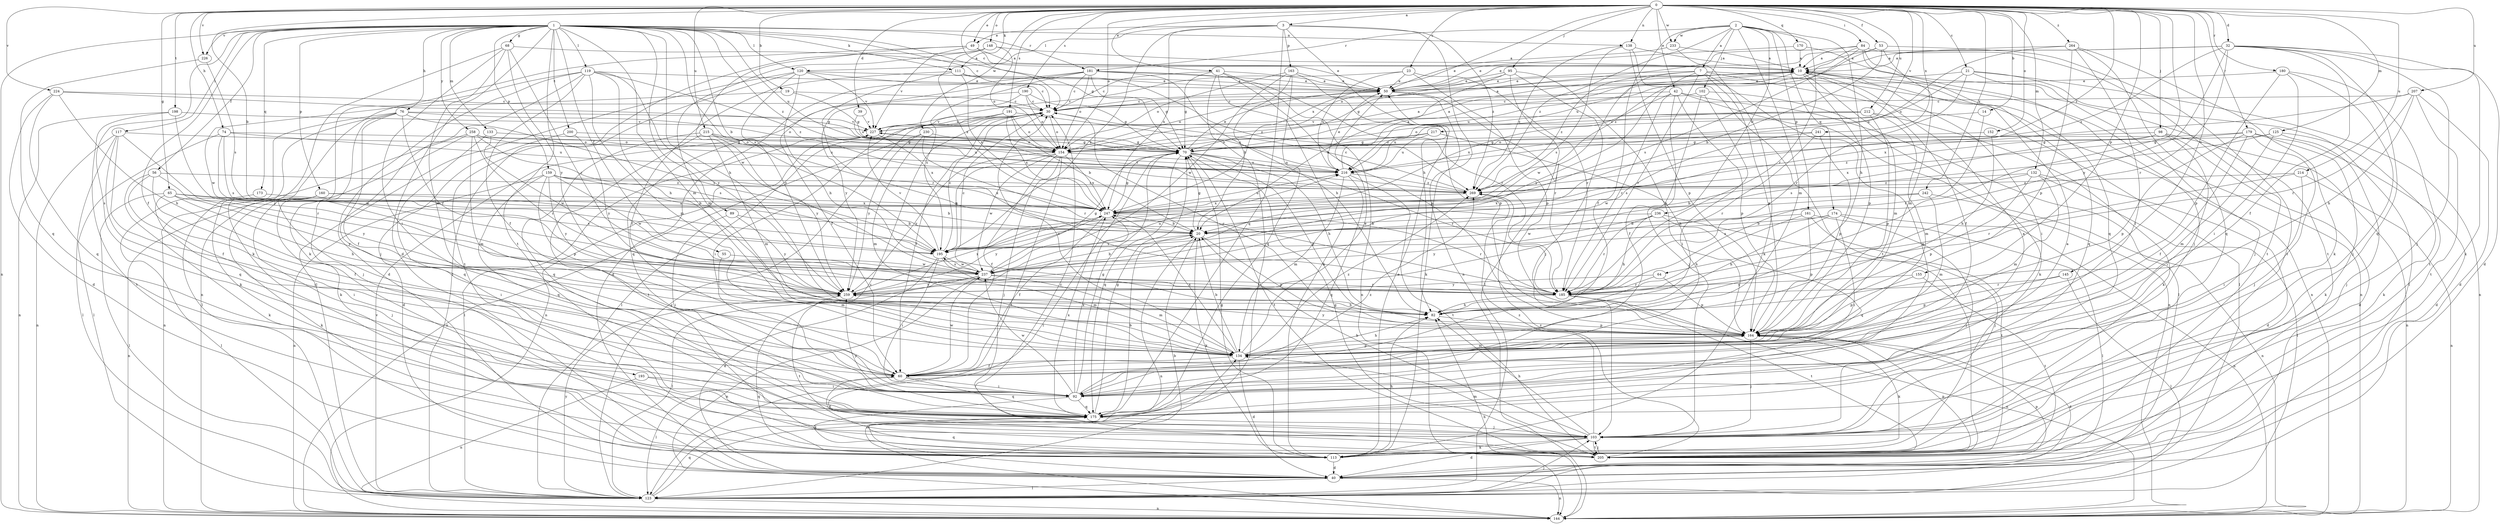strict digraph  {
0;
1;
2;
3;
7;
10;
14;
19;
20;
21;
23;
30;
32;
39;
40;
41;
42;
49;
50;
53;
55;
56;
60;
64;
65;
68;
70;
74;
76;
82;
84;
89;
92;
95;
98;
102;
103;
111;
113;
117;
119;
120;
123;
125;
132;
133;
134;
138;
144;
145;
148;
152;
154;
155;
159;
160;
161;
163;
164;
170;
173;
174;
175;
179;
180;
181;
185;
190;
191;
193;
195;
198;
200;
205;
207;
212;
214;
215;
216;
217;
224;
226;
227;
230;
233;
236;
237;
241;
242;
247;
258;
259;
264;
269;
0 -> 3  [label=a];
0 -> 14  [label=b];
0 -> 19  [label=b];
0 -> 20  [label=b];
0 -> 21  [label=c];
0 -> 23  [label=c];
0 -> 30  [label=c];
0 -> 32  [label=d];
0 -> 39  [label=d];
0 -> 41  [label=e];
0 -> 42  [label=e];
0 -> 49  [label=e];
0 -> 53  [label=f];
0 -> 64  [label=g];
0 -> 65  [label=g];
0 -> 74  [label=h];
0 -> 84  [label=i];
0 -> 95  [label=j];
0 -> 98  [label=j];
0 -> 111  [label=k];
0 -> 125  [label=m];
0 -> 132  [label=m];
0 -> 138  [label=n];
0 -> 145  [label=o];
0 -> 148  [label=o];
0 -> 152  [label=o];
0 -> 154  [label=o];
0 -> 155  [label=p];
0 -> 170  [label=q];
0 -> 179  [label=r];
0 -> 180  [label=r];
0 -> 190  [label=s];
0 -> 191  [label=s];
0 -> 198  [label=t];
0 -> 207  [label=u];
0 -> 212  [label=u];
0 -> 214  [label=u];
0 -> 215  [label=u];
0 -> 217  [label=v];
0 -> 224  [label=v];
0 -> 226  [label=v];
0 -> 230  [label=w];
0 -> 233  [label=w];
0 -> 241  [label=x];
0 -> 242  [label=x];
0 -> 247  [label=x];
0 -> 264  [label=z];
0 -> 269  [label=z];
1 -> 20  [label=b];
1 -> 30  [label=c];
1 -> 40  [label=d];
1 -> 55  [label=f];
1 -> 56  [label=f];
1 -> 60  [label=f];
1 -> 68  [label=g];
1 -> 70  [label=g];
1 -> 76  [label=h];
1 -> 82  [label=h];
1 -> 89  [label=i];
1 -> 111  [label=k];
1 -> 117  [label=l];
1 -> 119  [label=l];
1 -> 120  [label=l];
1 -> 133  [label=m];
1 -> 134  [label=m];
1 -> 138  [label=n];
1 -> 144  [label=n];
1 -> 159  [label=p];
1 -> 160  [label=p];
1 -> 173  [label=q];
1 -> 181  [label=r];
1 -> 193  [label=s];
1 -> 195  [label=s];
1 -> 200  [label=t];
1 -> 205  [label=t];
1 -> 216  [label=u];
1 -> 226  [label=v];
1 -> 258  [label=y];
1 -> 269  [label=z];
2 -> 7  [label=a];
2 -> 60  [label=f];
2 -> 82  [label=h];
2 -> 102  [label=j];
2 -> 134  [label=m];
2 -> 161  [label=p];
2 -> 174  [label=q];
2 -> 181  [label=r];
2 -> 185  [label=r];
2 -> 233  [label=w];
2 -> 236  [label=w];
2 -> 269  [label=z];
3 -> 49  [label=e];
3 -> 82  [label=h];
3 -> 120  [label=l];
3 -> 144  [label=n];
3 -> 163  [label=p];
3 -> 175  [label=q];
3 -> 195  [label=s];
3 -> 247  [label=x];
3 -> 269  [label=z];
7 -> 50  [label=e];
7 -> 123  [label=l];
7 -> 144  [label=n];
7 -> 164  [label=p];
7 -> 175  [label=q];
7 -> 185  [label=r];
7 -> 237  [label=w];
7 -> 259  [label=y];
7 -> 269  [label=z];
10 -> 50  [label=e];
10 -> 60  [label=f];
10 -> 92  [label=i];
10 -> 134  [label=m];
10 -> 144  [label=n];
10 -> 164  [label=p];
10 -> 175  [label=q];
10 -> 216  [label=u];
14 -> 185  [label=r];
14 -> 227  [label=v];
19 -> 30  [label=c];
19 -> 70  [label=g];
19 -> 237  [label=w];
20 -> 70  [label=g];
20 -> 113  [label=k];
20 -> 144  [label=n];
20 -> 164  [label=p];
20 -> 195  [label=s];
21 -> 50  [label=e];
21 -> 103  [label=j];
21 -> 123  [label=l];
21 -> 144  [label=n];
21 -> 185  [label=r];
21 -> 216  [label=u];
23 -> 50  [label=e];
23 -> 164  [label=p];
23 -> 185  [label=r];
23 -> 216  [label=u];
23 -> 227  [label=v];
30 -> 10  [label=a];
30 -> 60  [label=f];
30 -> 123  [label=l];
30 -> 144  [label=n];
30 -> 154  [label=o];
30 -> 227  [label=v];
32 -> 10  [label=a];
32 -> 40  [label=d];
32 -> 50  [label=e];
32 -> 60  [label=f];
32 -> 103  [label=j];
32 -> 113  [label=k];
32 -> 175  [label=q];
32 -> 185  [label=r];
32 -> 259  [label=y];
32 -> 269  [label=z];
39 -> 154  [label=o];
39 -> 227  [label=v];
40 -> 20  [label=b];
40 -> 123  [label=l];
40 -> 144  [label=n];
40 -> 164  [label=p];
41 -> 30  [label=c];
41 -> 50  [label=e];
41 -> 70  [label=g];
41 -> 113  [label=k];
41 -> 123  [label=l];
41 -> 144  [label=n];
41 -> 164  [label=p];
42 -> 30  [label=c];
42 -> 103  [label=j];
42 -> 123  [label=l];
42 -> 144  [label=n];
42 -> 164  [label=p];
42 -> 185  [label=r];
42 -> 247  [label=x];
49 -> 10  [label=a];
49 -> 50  [label=e];
49 -> 113  [label=k];
49 -> 227  [label=v];
49 -> 237  [label=w];
50 -> 30  [label=c];
50 -> 113  [label=k];
50 -> 154  [label=o];
50 -> 185  [label=r];
53 -> 10  [label=a];
53 -> 20  [label=b];
53 -> 134  [label=m];
53 -> 205  [label=t];
53 -> 269  [label=z];
55 -> 134  [label=m];
55 -> 237  [label=w];
56 -> 60  [label=f];
56 -> 92  [label=i];
56 -> 113  [label=k];
56 -> 259  [label=y];
56 -> 269  [label=z];
60 -> 92  [label=i];
60 -> 123  [label=l];
60 -> 175  [label=q];
60 -> 237  [label=w];
64 -> 164  [label=p];
64 -> 185  [label=r];
64 -> 259  [label=y];
65 -> 82  [label=h];
65 -> 92  [label=i];
65 -> 123  [label=l];
65 -> 195  [label=s];
65 -> 247  [label=x];
65 -> 259  [label=y];
68 -> 10  [label=a];
68 -> 92  [label=i];
68 -> 113  [label=k];
68 -> 134  [label=m];
68 -> 185  [label=r];
68 -> 259  [label=y];
70 -> 10  [label=a];
70 -> 50  [label=e];
70 -> 82  [label=h];
70 -> 123  [label=l];
70 -> 164  [label=p];
70 -> 175  [label=q];
70 -> 185  [label=r];
70 -> 205  [label=t];
70 -> 216  [label=u];
74 -> 123  [label=l];
74 -> 154  [label=o];
74 -> 195  [label=s];
74 -> 216  [label=u];
74 -> 237  [label=w];
76 -> 60  [label=f];
76 -> 103  [label=j];
76 -> 113  [label=k];
76 -> 123  [label=l];
76 -> 154  [label=o];
76 -> 185  [label=r];
76 -> 195  [label=s];
76 -> 227  [label=v];
82 -> 164  [label=p];
84 -> 10  [label=a];
84 -> 103  [label=j];
84 -> 154  [label=o];
84 -> 175  [label=q];
84 -> 195  [label=s];
84 -> 205  [label=t];
84 -> 216  [label=u];
89 -> 20  [label=b];
89 -> 92  [label=i];
89 -> 259  [label=y];
92 -> 10  [label=a];
92 -> 70  [label=g];
92 -> 113  [label=k];
92 -> 175  [label=q];
92 -> 237  [label=w];
92 -> 247  [label=x];
92 -> 269  [label=z];
95 -> 20  [label=b];
95 -> 50  [label=e];
95 -> 70  [label=g];
95 -> 103  [label=j];
95 -> 123  [label=l];
95 -> 164  [label=p];
98 -> 40  [label=d];
98 -> 70  [label=g];
98 -> 92  [label=i];
98 -> 144  [label=n];
98 -> 195  [label=s];
98 -> 269  [label=z];
102 -> 30  [label=c];
102 -> 60  [label=f];
102 -> 92  [label=i];
102 -> 113  [label=k];
103 -> 20  [label=b];
103 -> 40  [label=d];
103 -> 60  [label=f];
103 -> 82  [label=h];
103 -> 113  [label=k];
103 -> 134  [label=m];
103 -> 205  [label=t];
103 -> 269  [label=z];
111 -> 50  [label=e];
111 -> 60  [label=f];
111 -> 185  [label=r];
111 -> 247  [label=x];
111 -> 269  [label=z];
113 -> 30  [label=c];
113 -> 40  [label=d];
113 -> 50  [label=e];
113 -> 70  [label=g];
113 -> 82  [label=h];
113 -> 175  [label=q];
117 -> 60  [label=f];
117 -> 123  [label=l];
117 -> 144  [label=n];
117 -> 154  [label=o];
117 -> 175  [label=q];
117 -> 185  [label=r];
119 -> 40  [label=d];
119 -> 50  [label=e];
119 -> 60  [label=f];
119 -> 82  [label=h];
119 -> 103  [label=j];
119 -> 134  [label=m];
119 -> 144  [label=n];
119 -> 259  [label=y];
119 -> 269  [label=z];
120 -> 30  [label=c];
120 -> 50  [label=e];
120 -> 82  [label=h];
120 -> 123  [label=l];
120 -> 205  [label=t];
120 -> 227  [label=v];
120 -> 259  [label=y];
123 -> 30  [label=c];
123 -> 103  [label=j];
123 -> 134  [label=m];
123 -> 144  [label=n];
123 -> 175  [label=q];
123 -> 227  [label=v];
123 -> 259  [label=y];
125 -> 70  [label=g];
125 -> 103  [label=j];
125 -> 113  [label=k];
125 -> 134  [label=m];
125 -> 195  [label=s];
132 -> 20  [label=b];
132 -> 40  [label=d];
132 -> 123  [label=l];
132 -> 134  [label=m];
132 -> 164  [label=p];
132 -> 269  [label=z];
133 -> 70  [label=g];
133 -> 175  [label=q];
133 -> 237  [label=w];
134 -> 20  [label=b];
134 -> 30  [label=c];
134 -> 40  [label=d];
134 -> 50  [label=e];
134 -> 60  [label=f];
134 -> 82  [label=h];
134 -> 164  [label=p];
134 -> 247  [label=x];
134 -> 269  [label=z];
138 -> 10  [label=a];
138 -> 164  [label=p];
138 -> 195  [label=s];
138 -> 205  [label=t];
138 -> 269  [label=z];
144 -> 82  [label=h];
145 -> 123  [label=l];
145 -> 164  [label=p];
145 -> 185  [label=r];
148 -> 10  [label=a];
148 -> 123  [label=l];
148 -> 134  [label=m];
148 -> 154  [label=o];
148 -> 247  [label=x];
152 -> 70  [label=g];
152 -> 82  [label=h];
154 -> 10  [label=a];
154 -> 60  [label=f];
154 -> 103  [label=j];
154 -> 195  [label=s];
154 -> 205  [label=t];
154 -> 216  [label=u];
154 -> 237  [label=w];
154 -> 247  [label=x];
154 -> 259  [label=y];
155 -> 164  [label=p];
155 -> 205  [label=t];
155 -> 259  [label=y];
159 -> 20  [label=b];
159 -> 144  [label=n];
159 -> 164  [label=p];
159 -> 175  [label=q];
159 -> 237  [label=w];
159 -> 247  [label=x];
159 -> 259  [label=y];
159 -> 269  [label=z];
160 -> 20  [label=b];
160 -> 92  [label=i];
160 -> 103  [label=j];
160 -> 113  [label=k];
160 -> 144  [label=n];
160 -> 247  [label=x];
161 -> 20  [label=b];
161 -> 82  [label=h];
161 -> 123  [label=l];
161 -> 164  [label=p];
161 -> 205  [label=t];
163 -> 20  [label=b];
163 -> 50  [label=e];
163 -> 154  [label=o];
163 -> 164  [label=p];
163 -> 175  [label=q];
163 -> 237  [label=w];
164 -> 30  [label=c];
164 -> 40  [label=d];
164 -> 103  [label=j];
164 -> 113  [label=k];
164 -> 134  [label=m];
164 -> 259  [label=y];
170 -> 10  [label=a];
170 -> 50  [label=e];
170 -> 205  [label=t];
173 -> 123  [label=l];
173 -> 247  [label=x];
174 -> 20  [label=b];
174 -> 82  [label=h];
174 -> 92  [label=i];
174 -> 103  [label=j];
174 -> 144  [label=n];
174 -> 195  [label=s];
175 -> 10  [label=a];
175 -> 20  [label=b];
175 -> 70  [label=g];
175 -> 103  [label=j];
175 -> 247  [label=x];
175 -> 259  [label=y];
179 -> 40  [label=d];
179 -> 60  [label=f];
179 -> 103  [label=j];
179 -> 113  [label=k];
179 -> 154  [label=o];
179 -> 164  [label=p];
179 -> 247  [label=x];
180 -> 50  [label=e];
180 -> 92  [label=i];
180 -> 103  [label=j];
180 -> 164  [label=p];
180 -> 205  [label=t];
181 -> 30  [label=c];
181 -> 40  [label=d];
181 -> 50  [label=e];
181 -> 60  [label=f];
181 -> 70  [label=g];
181 -> 82  [label=h];
181 -> 154  [label=o];
181 -> 185  [label=r];
181 -> 195  [label=s];
185 -> 82  [label=h];
185 -> 144  [label=n];
185 -> 205  [label=t];
190 -> 30  [label=c];
190 -> 70  [label=g];
190 -> 154  [label=o];
190 -> 175  [label=q];
190 -> 259  [label=y];
191 -> 20  [label=b];
191 -> 92  [label=i];
191 -> 154  [label=o];
191 -> 216  [label=u];
191 -> 227  [label=v];
191 -> 247  [label=x];
193 -> 92  [label=i];
193 -> 144  [label=n];
193 -> 175  [label=q];
195 -> 30  [label=c];
195 -> 40  [label=d];
195 -> 92  [label=i];
195 -> 134  [label=m];
195 -> 227  [label=v];
195 -> 237  [label=w];
198 -> 144  [label=n];
198 -> 205  [label=t];
198 -> 227  [label=v];
198 -> 259  [label=y];
200 -> 40  [label=d];
200 -> 70  [label=g];
200 -> 259  [label=y];
205 -> 30  [label=c];
205 -> 70  [label=g];
205 -> 103  [label=j];
205 -> 164  [label=p];
205 -> 269  [label=z];
207 -> 30  [label=c];
207 -> 40  [label=d];
207 -> 82  [label=h];
207 -> 185  [label=r];
207 -> 205  [label=t];
207 -> 247  [label=x];
212 -> 113  [label=k];
212 -> 134  [label=m];
212 -> 154  [label=o];
212 -> 164  [label=p];
212 -> 216  [label=u];
212 -> 227  [label=v];
214 -> 92  [label=i];
214 -> 144  [label=n];
214 -> 185  [label=r];
214 -> 269  [label=z];
215 -> 134  [label=m];
215 -> 154  [label=o];
215 -> 175  [label=q];
215 -> 205  [label=t];
215 -> 216  [label=u];
215 -> 259  [label=y];
216 -> 10  [label=a];
216 -> 50  [label=e];
216 -> 134  [label=m];
216 -> 175  [label=q];
216 -> 205  [label=t];
216 -> 269  [label=z];
217 -> 70  [label=g];
217 -> 82  [label=h];
217 -> 154  [label=o];
217 -> 216  [label=u];
224 -> 30  [label=c];
224 -> 40  [label=d];
224 -> 70  [label=g];
224 -> 82  [label=h];
224 -> 175  [label=q];
226 -> 175  [label=q];
226 -> 195  [label=s];
227 -> 70  [label=g];
227 -> 123  [label=l];
227 -> 247  [label=x];
230 -> 134  [label=m];
230 -> 144  [label=n];
230 -> 154  [label=o];
230 -> 185  [label=r];
230 -> 259  [label=y];
233 -> 10  [label=a];
233 -> 50  [label=e];
233 -> 113  [label=k];
236 -> 20  [label=b];
236 -> 82  [label=h];
236 -> 103  [label=j];
236 -> 175  [label=q];
236 -> 185  [label=r];
236 -> 259  [label=y];
237 -> 20  [label=b];
237 -> 30  [label=c];
237 -> 70  [label=g];
237 -> 123  [label=l];
237 -> 134  [label=m];
237 -> 144  [label=n];
237 -> 185  [label=r];
237 -> 195  [label=s];
237 -> 216  [label=u];
237 -> 259  [label=y];
241 -> 154  [label=o];
241 -> 164  [label=p];
241 -> 185  [label=r];
241 -> 237  [label=w];
242 -> 134  [label=m];
242 -> 144  [label=n];
242 -> 237  [label=w];
242 -> 247  [label=x];
247 -> 20  [label=b];
247 -> 60  [label=f];
247 -> 70  [label=g];
247 -> 185  [label=r];
247 -> 216  [label=u];
247 -> 259  [label=y];
258 -> 70  [label=g];
258 -> 113  [label=k];
258 -> 134  [label=m];
258 -> 144  [label=n];
258 -> 185  [label=r];
258 -> 195  [label=s];
258 -> 216  [label=u];
259 -> 82  [label=h];
259 -> 205  [label=t];
259 -> 247  [label=x];
264 -> 10  [label=a];
264 -> 92  [label=i];
264 -> 113  [label=k];
264 -> 164  [label=p];
264 -> 175  [label=q];
264 -> 216  [label=u];
269 -> 30  [label=c];
269 -> 227  [label=v];
269 -> 247  [label=x];
}
